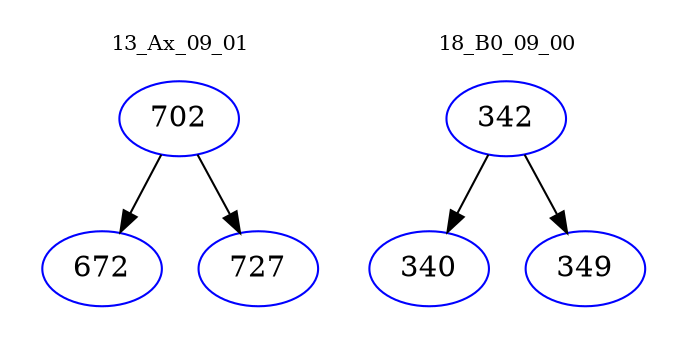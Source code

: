 digraph{
subgraph cluster_0 {
color = white
label = "13_Ax_09_01";
fontsize=10;
T0_702 [label="702", color="blue"]
T0_702 -> T0_672 [color="black"]
T0_672 [label="672", color="blue"]
T0_702 -> T0_727 [color="black"]
T0_727 [label="727", color="blue"]
}
subgraph cluster_1 {
color = white
label = "18_B0_09_00";
fontsize=10;
T1_342 [label="342", color="blue"]
T1_342 -> T1_340 [color="black"]
T1_340 [label="340", color="blue"]
T1_342 -> T1_349 [color="black"]
T1_349 [label="349", color="blue"]
}
}
